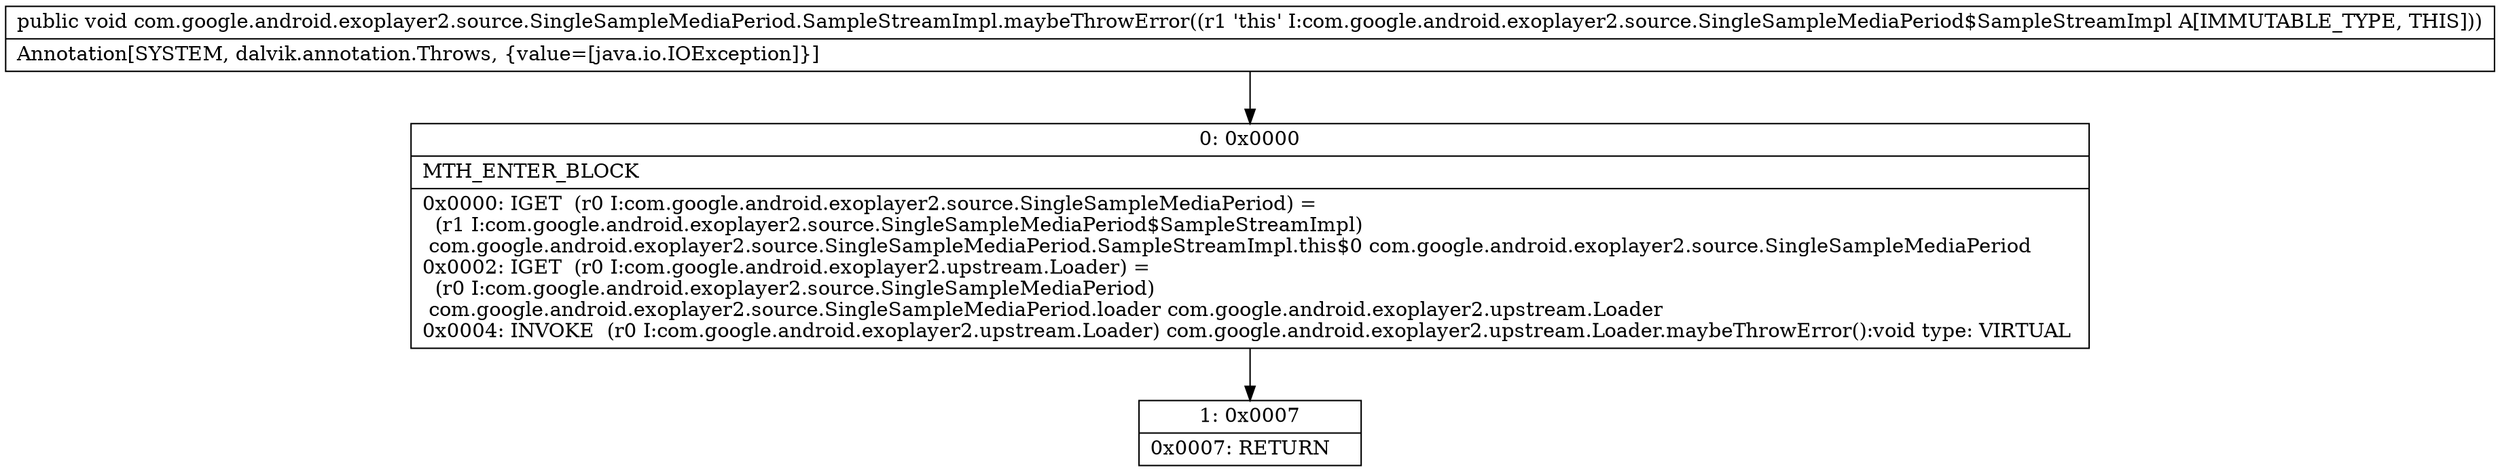 digraph "CFG forcom.google.android.exoplayer2.source.SingleSampleMediaPeriod.SampleStreamImpl.maybeThrowError()V" {
Node_0 [shape=record,label="{0\:\ 0x0000|MTH_ENTER_BLOCK\l|0x0000: IGET  (r0 I:com.google.android.exoplayer2.source.SingleSampleMediaPeriod) = \l  (r1 I:com.google.android.exoplayer2.source.SingleSampleMediaPeriod$SampleStreamImpl)\l com.google.android.exoplayer2.source.SingleSampleMediaPeriod.SampleStreamImpl.this$0 com.google.android.exoplayer2.source.SingleSampleMediaPeriod \l0x0002: IGET  (r0 I:com.google.android.exoplayer2.upstream.Loader) = \l  (r0 I:com.google.android.exoplayer2.source.SingleSampleMediaPeriod)\l com.google.android.exoplayer2.source.SingleSampleMediaPeriod.loader com.google.android.exoplayer2.upstream.Loader \l0x0004: INVOKE  (r0 I:com.google.android.exoplayer2.upstream.Loader) com.google.android.exoplayer2.upstream.Loader.maybeThrowError():void type: VIRTUAL \l}"];
Node_1 [shape=record,label="{1\:\ 0x0007|0x0007: RETURN   \l}"];
MethodNode[shape=record,label="{public void com.google.android.exoplayer2.source.SingleSampleMediaPeriod.SampleStreamImpl.maybeThrowError((r1 'this' I:com.google.android.exoplayer2.source.SingleSampleMediaPeriod$SampleStreamImpl A[IMMUTABLE_TYPE, THIS]))  | Annotation[SYSTEM, dalvik.annotation.Throws, \{value=[java.io.IOException]\}]\l}"];
MethodNode -> Node_0;
Node_0 -> Node_1;
}

